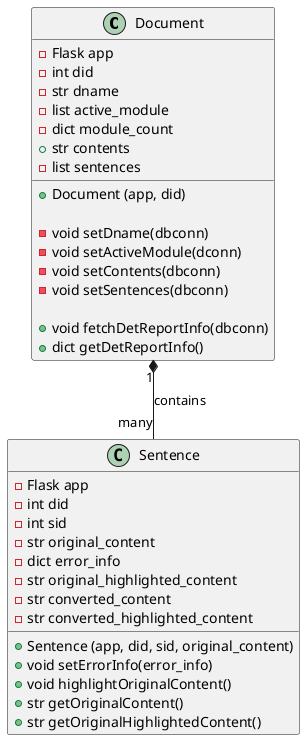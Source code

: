 @startuml
Document "1" *-- "many" Sentence: contains

class Document {
- Flask app
- int did
- str dname
- list active_module
- dict module_count
+ str contents
- list sentences

+ Document (app, did)

- void setDname(dbconn)
- void setActiveModule(dconn)
- void setContents(dbconn)
- void setSentences(dbconn)

+ void fetchDetReportInfo(dbconn)
+ dict getDetReportInfo()

/' Implement later on
+ void fetchConvReportInfo(dbconn)
+ dict getConvReportInfo()
'/
}

class Sentence {
- Flask app
- int did
- int sid
- str original_content
- dict error_info
- str original_highlighted_content
- str converted_content
- str converted_highlighted_content

+ Sentence (app, did, sid, original_content)
+ void setErrorInfo(error_info)
+ void highlightOriginalContent()
+ str getOriginalContent()
+ str getOriginalHighlightedContent()
}
@enduml